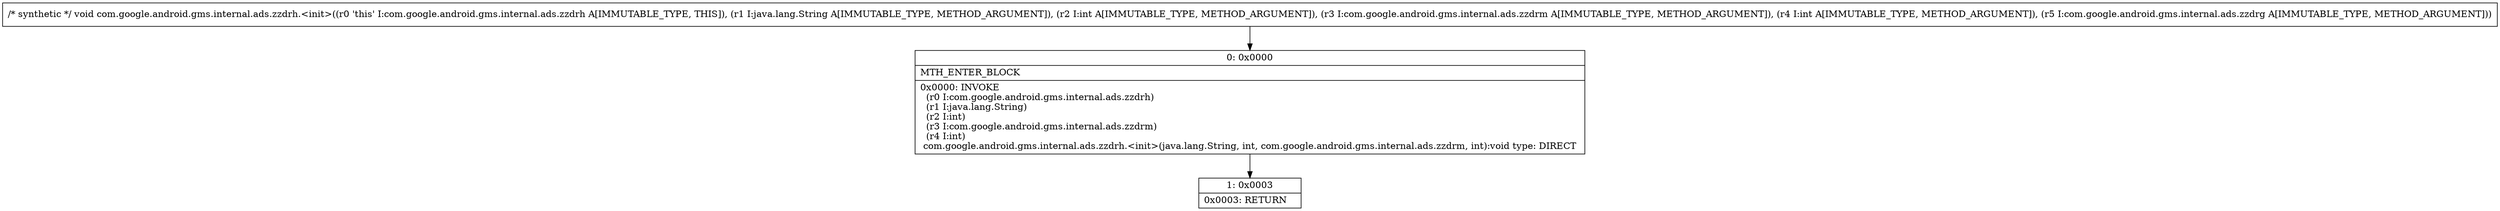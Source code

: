 digraph "CFG forcom.google.android.gms.internal.ads.zzdrh.\<init\>(Ljava\/lang\/String;ILcom\/google\/android\/gms\/internal\/ads\/zzdrm;ILcom\/google\/android\/gms\/internal\/ads\/zzdrg;)V" {
Node_0 [shape=record,label="{0\:\ 0x0000|MTH_ENTER_BLOCK\l|0x0000: INVOKE  \l  (r0 I:com.google.android.gms.internal.ads.zzdrh)\l  (r1 I:java.lang.String)\l  (r2 I:int)\l  (r3 I:com.google.android.gms.internal.ads.zzdrm)\l  (r4 I:int)\l com.google.android.gms.internal.ads.zzdrh.\<init\>(java.lang.String, int, com.google.android.gms.internal.ads.zzdrm, int):void type: DIRECT \l}"];
Node_1 [shape=record,label="{1\:\ 0x0003|0x0003: RETURN   \l}"];
MethodNode[shape=record,label="{\/* synthetic *\/ void com.google.android.gms.internal.ads.zzdrh.\<init\>((r0 'this' I:com.google.android.gms.internal.ads.zzdrh A[IMMUTABLE_TYPE, THIS]), (r1 I:java.lang.String A[IMMUTABLE_TYPE, METHOD_ARGUMENT]), (r2 I:int A[IMMUTABLE_TYPE, METHOD_ARGUMENT]), (r3 I:com.google.android.gms.internal.ads.zzdrm A[IMMUTABLE_TYPE, METHOD_ARGUMENT]), (r4 I:int A[IMMUTABLE_TYPE, METHOD_ARGUMENT]), (r5 I:com.google.android.gms.internal.ads.zzdrg A[IMMUTABLE_TYPE, METHOD_ARGUMENT])) }"];
MethodNode -> Node_0;
Node_0 -> Node_1;
}

